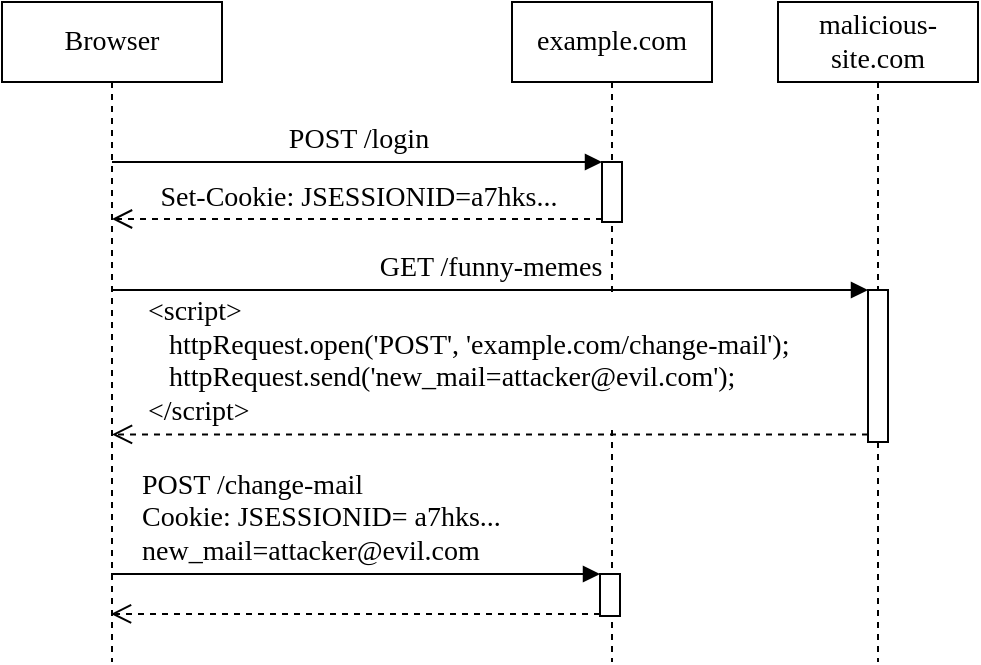 <mxfile version="15.3.8" type="device"><diagram id="8iDC9oUhfSnun7ojiw0k" name="Page-1"><mxGraphModel dx="1223" dy="811" grid="1" gridSize="10" guides="1" tooltips="1" connect="1" arrows="1" fold="1" page="1" pageScale="1" pageWidth="827" pageHeight="1169" math="0" shadow="0"><root><mxCell id="0"/><mxCell id="1" parent="0"/><mxCell id="8Qe01AhGgwnR8X3XI0Tu-1" value="Browser" style="shape=umlLifeline;perimeter=lifelinePerimeter;whiteSpace=wrap;html=1;container=1;collapsible=0;recursiveResize=0;outlineConnect=0;labelBackgroundColor=none;fontSize=14;fontFamily=Tahoma;" parent="1" vertex="1"><mxGeometry x="152" y="170" width="110" height="330" as="geometry"/></mxCell><mxCell id="8Qe01AhGgwnR8X3XI0Tu-2" value="example.com" style="shape=umlLifeline;perimeter=lifelinePerimeter;whiteSpace=wrap;html=1;container=1;collapsible=0;recursiveResize=0;outlineConnect=0;fontSize=14;fontFamily=Tahoma;" parent="1" vertex="1"><mxGeometry x="407" y="170" width="100" height="330" as="geometry"/></mxCell><mxCell id="8Qe01AhGgwnR8X3XI0Tu-4" value="" style="html=1;points=[];perimeter=orthogonalPerimeter;fontSize=14;fontFamily=Tahoma;" parent="8Qe01AhGgwnR8X3XI0Tu-2" vertex="1"><mxGeometry x="45" y="80" width="10" height="30" as="geometry"/></mxCell><mxCell id="R89_2Fw37EKm2TWZmUV--1" value="" style="html=1;points=[];perimeter=orthogonalPerimeter;fontSize=14;fontFamily=Tahoma;" vertex="1" parent="8Qe01AhGgwnR8X3XI0Tu-2"><mxGeometry x="44" y="286" width="10" height="21" as="geometry"/></mxCell><mxCell id="8Qe01AhGgwnR8X3XI0Tu-3" value="malicious-site.com" style="shape=umlLifeline;perimeter=lifelinePerimeter;whiteSpace=wrap;html=1;container=1;collapsible=0;recursiveResize=0;outlineConnect=0;fontSize=14;fontFamily=Tahoma;" parent="1" vertex="1"><mxGeometry x="540" y="170" width="100" height="330" as="geometry"/></mxCell><mxCell id="8Qe01AhGgwnR8X3XI0Tu-13" value="" style="html=1;points=[];perimeter=orthogonalPerimeter;fontSize=14;fontFamily=Tahoma;" parent="8Qe01AhGgwnR8X3XI0Tu-3" vertex="1"><mxGeometry x="45" y="144" width="10" height="76" as="geometry"/></mxCell><mxCell id="8Qe01AhGgwnR8X3XI0Tu-5" value="POST /login" style="html=1;verticalAlign=bottom;endArrow=block;entryX=0;entryY=0;fontSize=14;fontFamily=Tahoma;" parent="1" source="8Qe01AhGgwnR8X3XI0Tu-1" target="8Qe01AhGgwnR8X3XI0Tu-4" edge="1"><mxGeometry relative="1" as="geometry"><mxPoint x="235" y="250" as="sourcePoint"/></mxGeometry></mxCell><mxCell id="8Qe01AhGgwnR8X3XI0Tu-6" value="Set-Cookie: JSESSIONID=a7hks..." style="html=1;verticalAlign=bottom;endArrow=open;dashed=1;endSize=8;exitX=0;exitY=0.95;labelBackgroundColor=none;fontSize=14;fontFamily=Tahoma;" parent="1" source="8Qe01AhGgwnR8X3XI0Tu-4" target="8Qe01AhGgwnR8X3XI0Tu-1" edge="1"><mxGeometry relative="1" as="geometry"><mxPoint x="235" y="326" as="targetPoint"/></mxGeometry></mxCell><mxCell id="8Qe01AhGgwnR8X3XI0Tu-14" value="GET /funny-memes" style="html=1;verticalAlign=bottom;endArrow=block;entryX=0;entryY=0;fontSize=14;fontFamily=Tahoma;" parent="1" target="8Qe01AhGgwnR8X3XI0Tu-13" edge="1" source="8Qe01AhGgwnR8X3XI0Tu-1"><mxGeometry relative="1" as="geometry"><mxPoint x="215.5" y="314" as="sourcePoint"/></mxGeometry></mxCell><mxCell id="8Qe01AhGgwnR8X3XI0Tu-15" value="&amp;lt;script&amp;gt;&lt;br style=&quot;font-size: 14px&quot;&gt;&amp;nbsp; &amp;nbsp;httpRequest.open('POST', 'example.com/change-mail');&lt;br style=&quot;font-size: 14px&quot;&gt;&amp;nbsp; &amp;nbsp;httpRequest.send('new_mail=attacker@evil.com');&lt;br style=&quot;font-size: 14px&quot;&gt;&amp;lt;/script&amp;gt;" style="html=1;verticalAlign=bottom;endArrow=open;dashed=1;endSize=8;exitX=0;exitY=0.95;align=left;labelBackgroundColor=default;fontSize=14;fontFamily=Tahoma;" parent="1" source="8Qe01AhGgwnR8X3XI0Tu-13" edge="1" target="8Qe01AhGgwnR8X3XI0Tu-1"><mxGeometry x="0.916" relative="1" as="geometry"><mxPoint x="215.5" y="352" as="targetPoint"/><mxPoint as="offset"/></mxGeometry></mxCell><mxCell id="R89_2Fw37EKm2TWZmUV--2" value="POST /change-mail&lt;br style=&quot;font-size: 14px&quot;&gt;Cookie: JSESSIONID=&lt;span style=&quot;text-align: center&quot;&gt;&amp;nbsp;a7hks&lt;/span&gt;...&lt;br style=&quot;font-size: 14px&quot;&gt;&lt;span style=&quot;font-size: 14px&quot;&gt;new_mail=attacker@evil.com&lt;/span&gt;" style="html=1;verticalAlign=bottom;endArrow=block;entryX=0;entryY=0;align=left;labelBackgroundColor=default;fontSize=14;fontFamily=Tahoma;" edge="1" parent="1" target="R89_2Fw37EKm2TWZmUV--1"><mxGeometry x="-0.888" relative="1" as="geometry"><mxPoint x="206.5" y="456" as="sourcePoint"/><Array as="points"/><mxPoint as="offset"/></mxGeometry></mxCell><mxCell id="R89_2Fw37EKm2TWZmUV--3" value="" style="html=1;verticalAlign=bottom;endArrow=open;dashed=1;endSize=8;exitX=0;exitY=0.95;fontSize=14;fontFamily=Tahoma;" edge="1" parent="1" source="R89_2Fw37EKm2TWZmUV--1"><mxGeometry relative="1" as="geometry"><mxPoint x="206.5" y="475.95" as="targetPoint"/></mxGeometry></mxCell></root></mxGraphModel></diagram></mxfile>